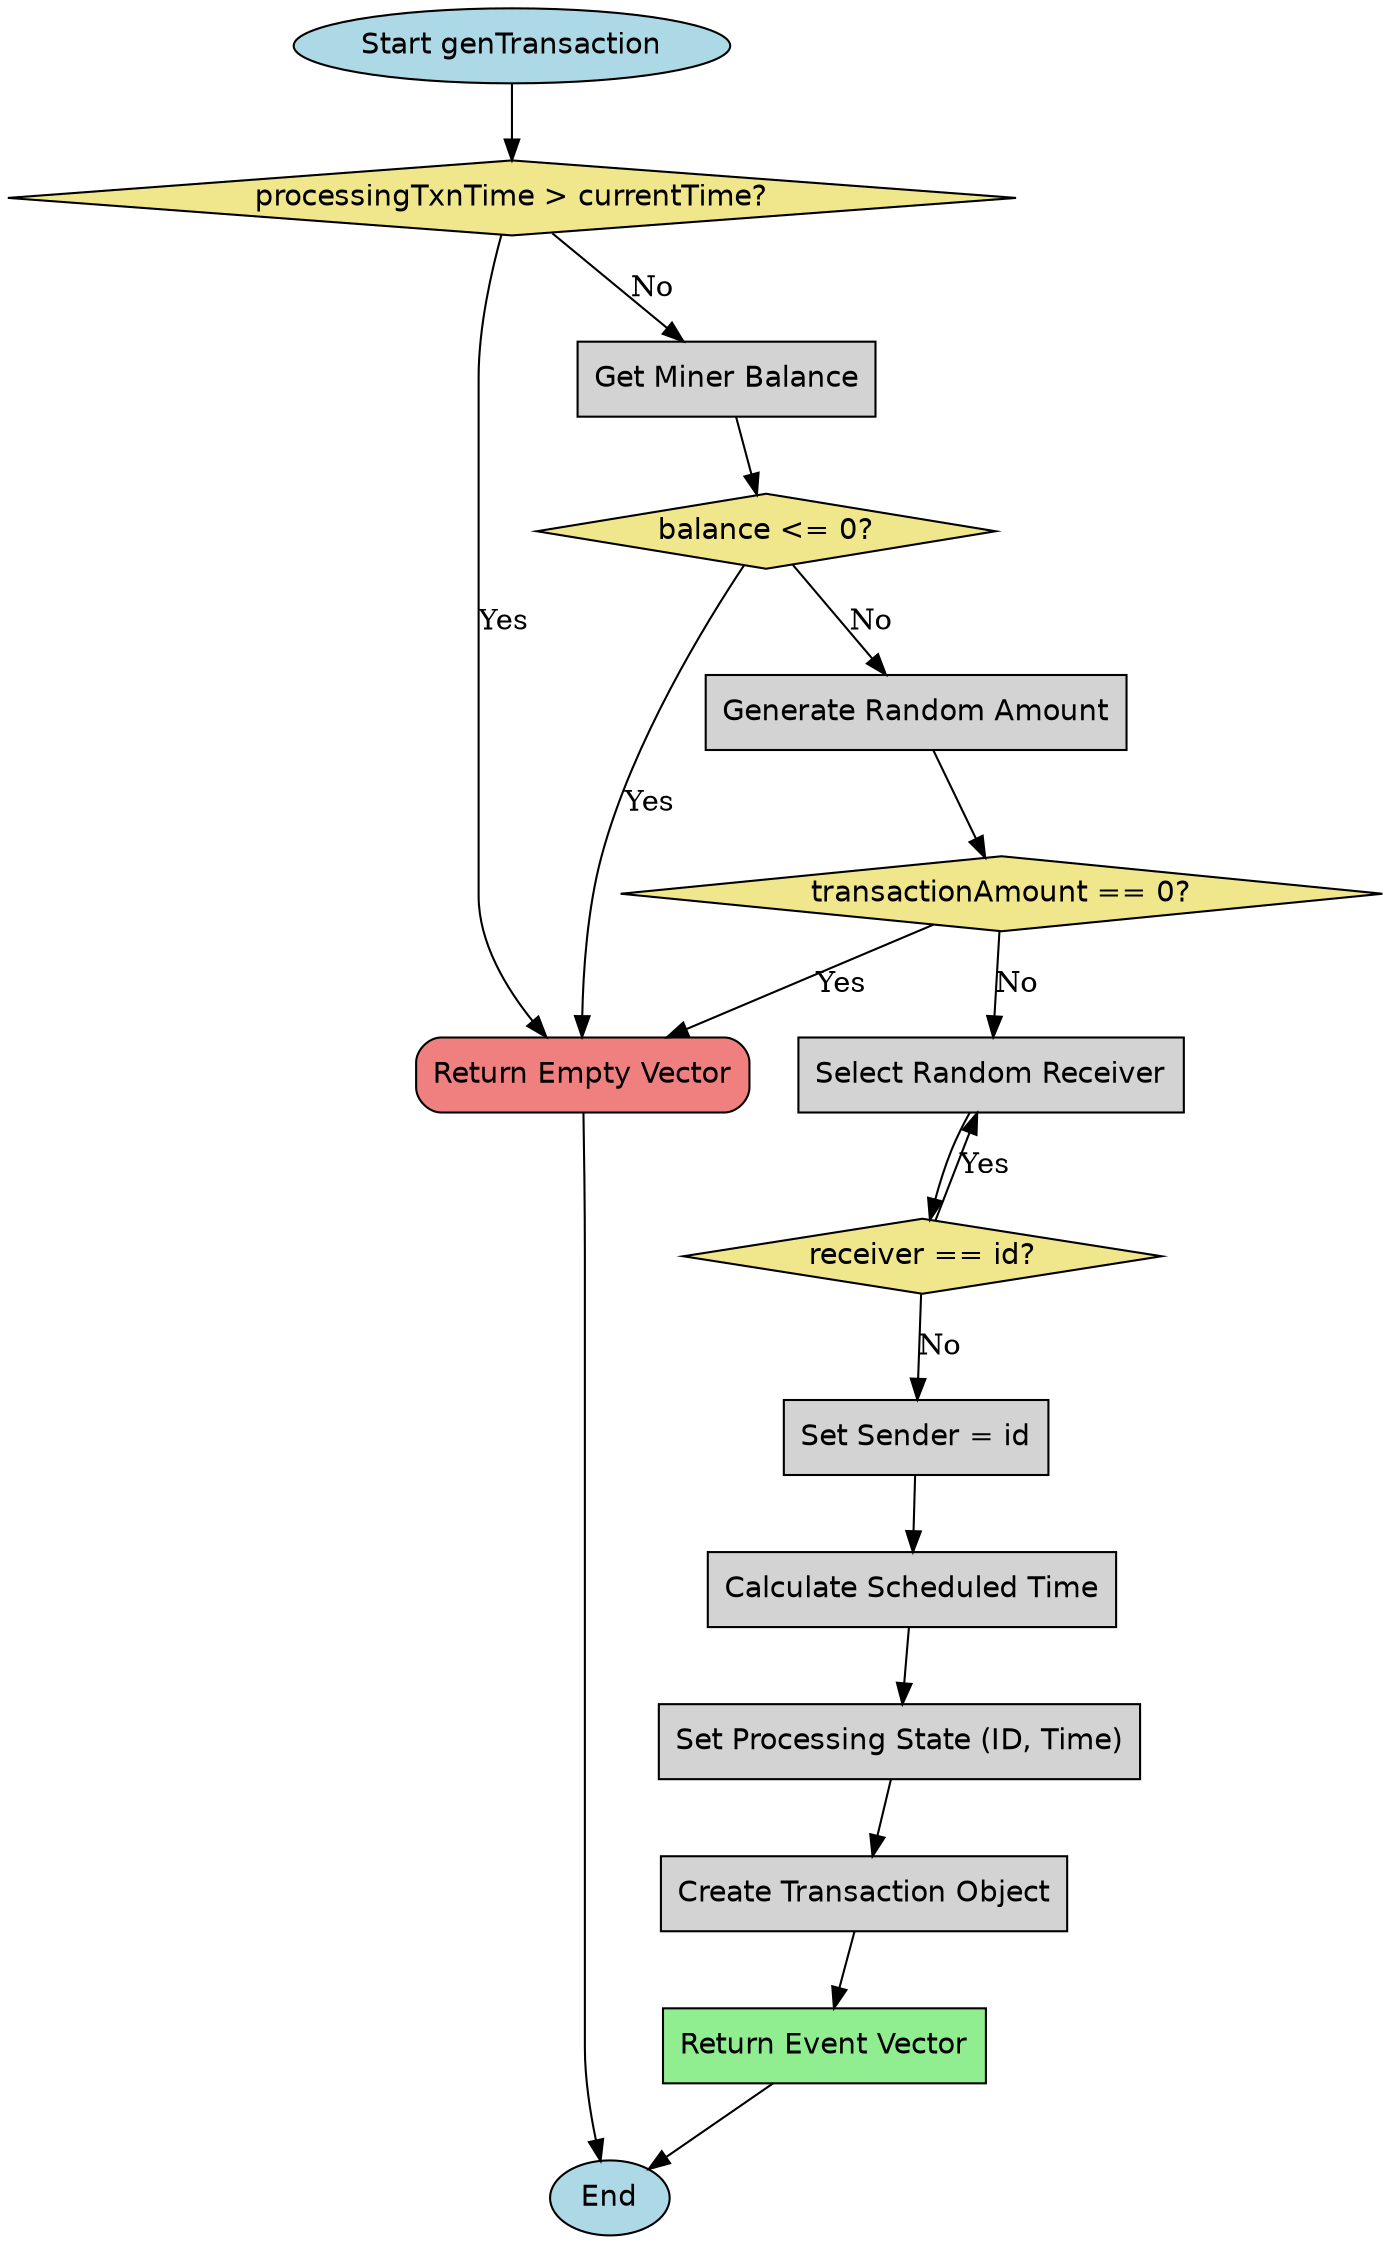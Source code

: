 digraph genTransactionFlow {
    rankdir=TB; // Top to bottom layout

    // Node styles
    node [shape=box, style="filled,rounded", fontname="Helvetica"];
    start_node [label="Start genTransaction", shape=ellipse, fillcolor=lightblue];
    end_node [label="End", shape=ellipse, fillcolor=lightblue];
    return_empty [label="Return Empty Vector", shape=box, fillcolor=lightcoral];
    
    // Nodes
    start_node;
    check_processing [label="processingTxnTime > currentTime?", shape=diamond, style=filled, fillcolor=khaki];
    get_balance [label="Get Miner Balance", shape=box, style=filled, fillcolor=lightgrey];
    check_balance [label="balance <= 0?", shape=diamond, style=filled, fillcolor=khaki];
    gen_amount [label="Generate Random Amount", shape=box, style=filled, fillcolor=lightgrey];
    check_amount [label="transactionAmount == 0?", shape=diamond, style=filled, fillcolor=khaki];
    select_receiver [label="Select Random Receiver", shape=box, style=filled, fillcolor=lightgrey];
    check_receiver [label="receiver == id?", shape=diamond, style=filled, fillcolor=khaki];
    set_sender [label="Set Sender = id", shape=box, style=filled, fillcolor=lightgrey];
    schedule_time [label="Calculate Scheduled Time", shape=box, style=filled, fillcolor=lightgrey];
    set_processing [label="Set Processing State (ID, Time)", shape=box, style=filled, fillcolor=lightgrey];
    create_txn [label="Create Transaction Object", shape=box, style=filled, fillcolor=lightgrey];
    return_events [label="Return Event Vector", shape=box, style=filled, fillcolor=lightgreen];
    return_empty;
    end_node;

    // Edges (Control Flow)
    start_node -> check_processing;
    check_processing -> return_empty [label="Yes"];
    check_processing -> get_balance [label="No"];

    get_balance -> check_balance;
    check_balance -> return_empty [label="Yes"];
    check_balance -> gen_amount [label="No"];

    gen_amount -> check_amount;
    check_amount -> return_empty [label="Yes"];
    check_amount -> select_receiver [label="No"];

    select_receiver -> check_receiver;
    check_receiver -> select_receiver [label="Yes"]; // Loop back
    check_receiver -> set_sender [label="No"];

    set_sender -> schedule_time;
    schedule_time -> set_processing;
    set_processing -> create_txn;
    create_txn -> return_events;

    return_events -> end_node;
    return_empty -> end_node;
}